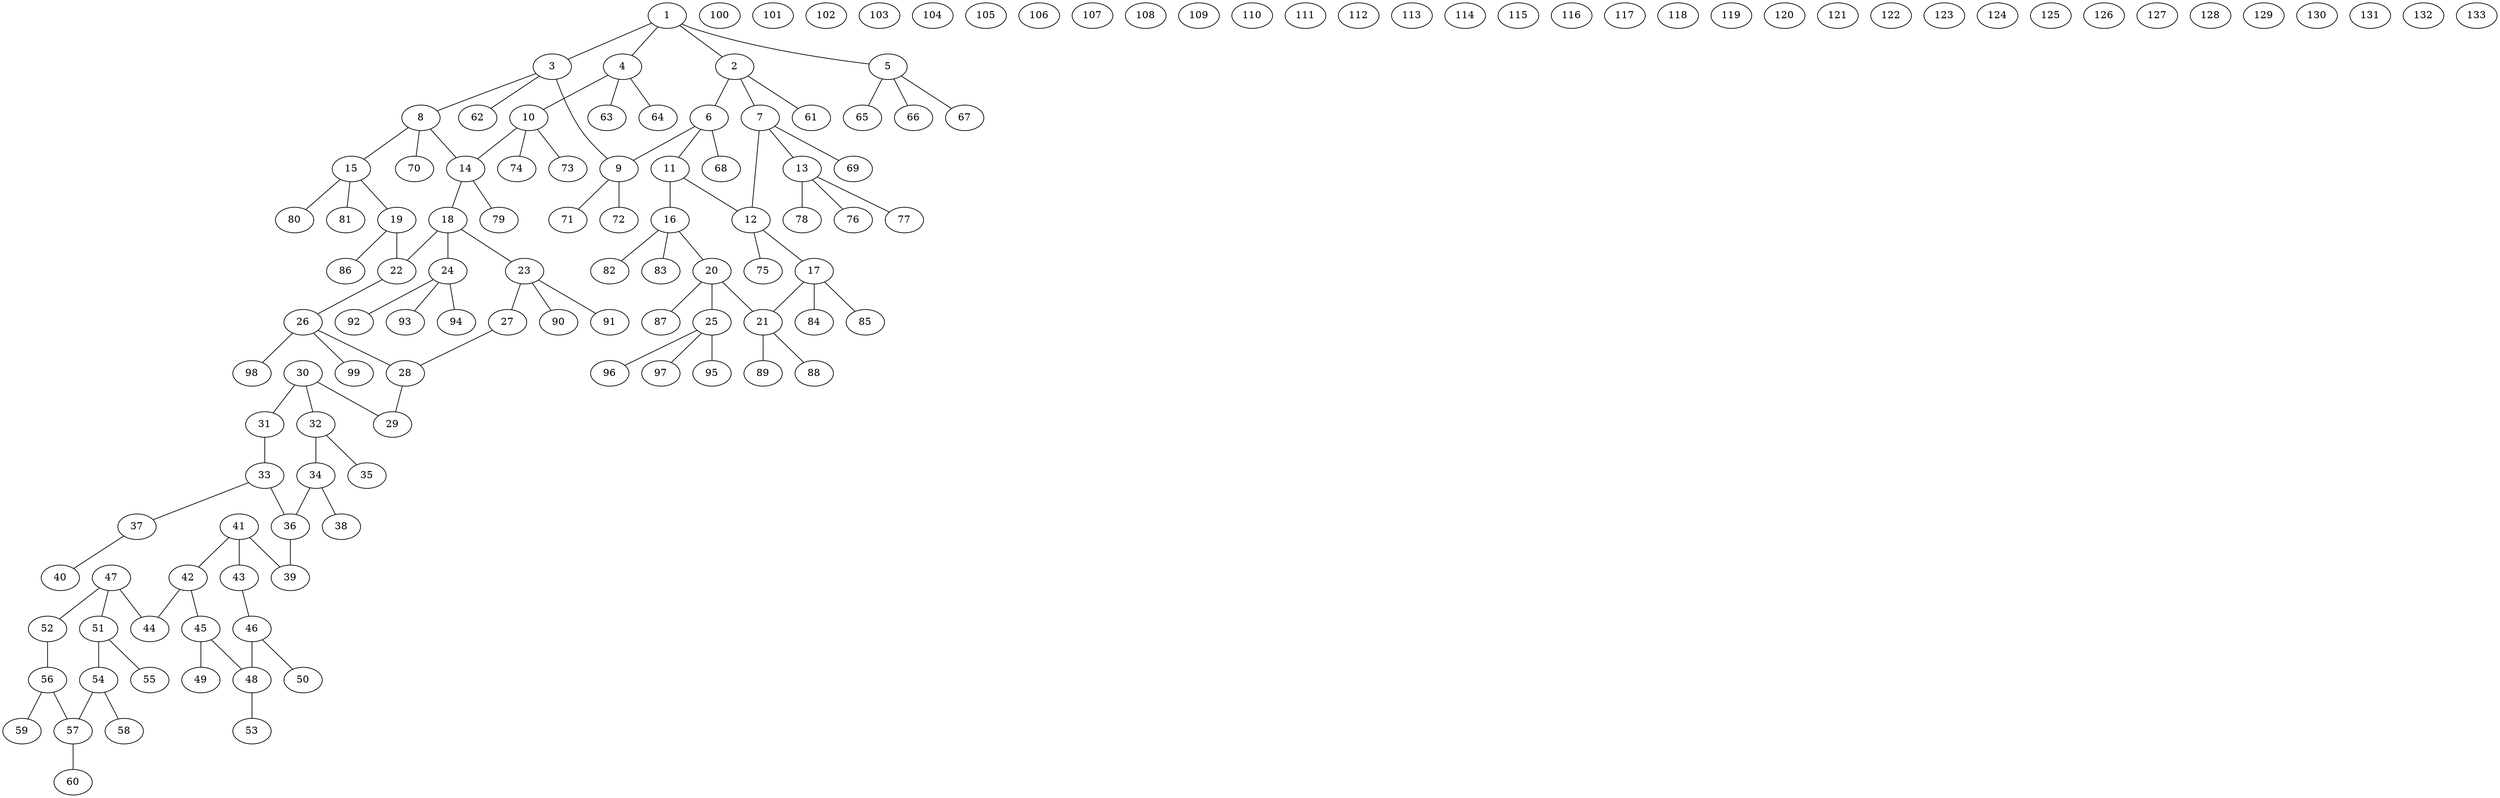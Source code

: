 graph molecule_3650 {
	1	 [chem=C];
	2	 [chem=C];
	1 -- 2	 [valence=1];
	3	 [chem=C];
	1 -- 3	 [valence=1];
	4	 [chem=C];
	1 -- 4	 [valence=1];
	5	 [chem=C];
	1 -- 5	 [valence=1];
	6	 [chem=C];
	2 -- 6	 [valence=1];
	7	 [chem=C];
	2 -- 7	 [valence=1];
	61	 [chem=H];
	2 -- 61	 [valence=1];
	8	 [chem=C];
	3 -- 8	 [valence=1];
	9	 [chem=C];
	3 -- 9	 [valence=1];
	62	 [chem=H];
	3 -- 62	 [valence=1];
	10	 [chem=C];
	4 -- 10	 [valence=1];
	63	 [chem=H];
	4 -- 63	 [valence=1];
	64	 [chem=H];
	4 -- 64	 [valence=1];
	65	 [chem=H];
	5 -- 65	 [valence=1];
	66	 [chem=H];
	5 -- 66	 [valence=1];
	67	 [chem=H];
	5 -- 67	 [valence=1];
	6 -- 9	 [valence=1];
	11	 [chem=N];
	6 -- 11	 [valence=1];
	68	 [chem=H];
	6 -- 68	 [valence=1];
	12	 [chem=C];
	7 -- 12	 [valence=1];
	13	 [chem=C];
	7 -- 13	 [valence=1];
	69	 [chem=H];
	7 -- 69	 [valence=1];
	14	 [chem=C];
	8 -- 14	 [valence=1];
	15	 [chem=C];
	8 -- 15	 [valence=1];
	70	 [chem=H];
	8 -- 70	 [valence=1];
	71	 [chem=H];
	9 -- 71	 [valence=1];
	72	 [chem=H];
	9 -- 72	 [valence=1];
	10 -- 14	 [valence=1];
	73	 [chem=H];
	10 -- 73	 [valence=1];
	74	 [chem=H];
	10 -- 74	 [valence=1];
	11 -- 12	 [valence=1];
	16	 [chem=C];
	11 -- 16	 [valence=1];
	17	 [chem=C];
	12 -- 17	 [valence=1];
	75	 [chem=H];
	12 -- 75	 [valence=1];
	76	 [chem=H];
	13 -- 76	 [valence=1];
	77	 [chem=H];
	13 -- 77	 [valence=1];
	78	 [chem=H];
	13 -- 78	 [valence=1];
	18	 [chem=C];
	14 -- 18	 [valence=1];
	79	 [chem=H];
	14 -- 79	 [valence=1];
	19	 [chem=C];
	15 -- 19	 [valence=1];
	80	 [chem=H];
	15 -- 80	 [valence=1];
	81	 [chem=H];
	15 -- 81	 [valence=1];
	20	 [chem=C];
	16 -- 20	 [valence=1];
	82	 [chem=H];
	16 -- 82	 [valence=1];
	83	 [chem=H];
	16 -- 83	 [valence=1];
	21	 [chem=C];
	17 -- 21	 [valence=1];
	84	 [chem=H];
	17 -- 84	 [valence=1];
	85	 [chem=H];
	17 -- 85	 [valence=1];
	22	 [chem=C];
	18 -- 22	 [valence=1];
	23	 [chem=C];
	18 -- 23	 [valence=1];
	24	 [chem=C];
	18 -- 24	 [valence=1];
	19 -- 22	 [valence=2];
	86	 [chem=H];
	19 -- 86	 [valence=1];
	20 -- 21	 [valence=1];
	25	 [chem=C];
	20 -- 25	 [valence=1];
	87	 [chem=H];
	20 -- 87	 [valence=1];
	88	 [chem=H];
	21 -- 88	 [valence=1];
	89	 [chem=H];
	21 -- 89	 [valence=1];
	26	 [chem=C];
	22 -- 26	 [valence=1];
	27	 [chem=C];
	23 -- 27	 [valence=1];
	90	 [chem=H];
	23 -- 90	 [valence=1];
	91	 [chem=H];
	23 -- 91	 [valence=1];
	92	 [chem=H];
	24 -- 92	 [valence=1];
	93	 [chem=H];
	24 -- 93	 [valence=1];
	94	 [chem=H];
	24 -- 94	 [valence=1];
	95	 [chem=H];
	25 -- 95	 [valence=1];
	96	 [chem=H];
	25 -- 96	 [valence=1];
	97	 [chem=H];
	25 -- 97	 [valence=1];
	28	 [chem=C];
	26 -- 28	 [valence=1];
	98	 [chem=H];
	26 -- 98	 [valence=1];
	99	 [chem=H];
	26 -- 99	 [valence=1];
	27 -- 28	 [valence=1];
	29	 [chem=O];
	28 -- 29	 [valence=1];
	30	 [chem=C];
	30 -- 29	 [valence=1];
	31	 [chem=O];
	30 -- 31	 [valence=1];
	32	 [chem=C];
	30 -- 32	 [valence=1];
	33	 [chem=C];
	31 -- 33	 [valence=1];
	34	 [chem=C];
	32 -- 34	 [valence=1];
	35	 [chem=O];
	32 -- 35	 [valence=1];
	36	 [chem=C];
	33 -- 36	 [valence=1];
	37	 [chem=C];
	33 -- 37	 [valence=1];
	34 -- 36	 [valence=1];
	38	 [chem=O];
	34 -- 38	 [valence=1];
	39	 [chem=O];
	36 -- 39	 [valence=1];
	40	 [chem=O];
	37 -- 40	 [valence=1];
	41	 [chem=C];
	41 -- 39	 [valence=1];
	42	 [chem=C];
	41 -- 42	 [valence=1];
	43	 [chem=O];
	41 -- 43	 [valence=1];
	44	 [chem=O];
	42 -- 44	 [valence=1];
	45	 [chem=C];
	42 -- 45	 [valence=1];
	46	 [chem=C];
	43 -- 46	 [valence=1];
	48	 [chem=C];
	45 -- 48	 [valence=1];
	49	 [chem=O];
	45 -- 49	 [valence=1];
	46 -- 48	 [valence=1];
	50	 [chem=C];
	46 -- 50	 [valence=1];
	47	 [chem=C];
	47 -- 44	 [valence=1];
	51	 [chem=C];
	47 -- 51	 [valence=1];
	52	 [chem=O];
	47 -- 52	 [valence=1];
	53	 [chem=O];
	48 -- 53	 [valence=1];
	54	 [chem=C];
	51 -- 54	 [valence=1];
	55	 [chem=O];
	51 -- 55	 [valence=1];
	56	 [chem=C];
	52 -- 56	 [valence=1];
	57	 [chem=C];
	54 -- 57	 [valence=1];
	58	 [chem=O];
	54 -- 58	 [valence=1];
	56 -- 57	 [valence=1];
	59	 [chem=C];
	56 -- 59	 [valence=1];
	60	 [chem=O];
	57 -- 60	 [valence=1];
	100	 [chem=H];
	101	 [chem=H];
	102	 [chem=H];
	103	 [chem=H];
	104	 [chem=H];
	105	 [chem=H];
	106	 [chem=H];
	107	 [chem=H];
	108	 [chem=H];
	109	 [chem=H];
	110	 [chem=H];
	111	 [chem=H];
	112	 [chem=H];
	113	 [chem=H];
	114	 [chem=H];
	115	 [chem=H];
	116	 [chem=H];
	117	 [chem=H];
	118	 [chem=H];
	119	 [chem=H];
	120	 [chem=H];
	121	 [chem=H];
	122	 [chem=H];
	123	 [chem=H];
	124	 [chem=H];
	125	 [chem=H];
	126	 [chem=H];
	127	 [chem=H];
	128	 [chem=H];
	129	 [chem=H];
	130	 [chem=H];
	131	 [chem=H];
	132	 [chem=H];
	133	 [chem=H];
}
